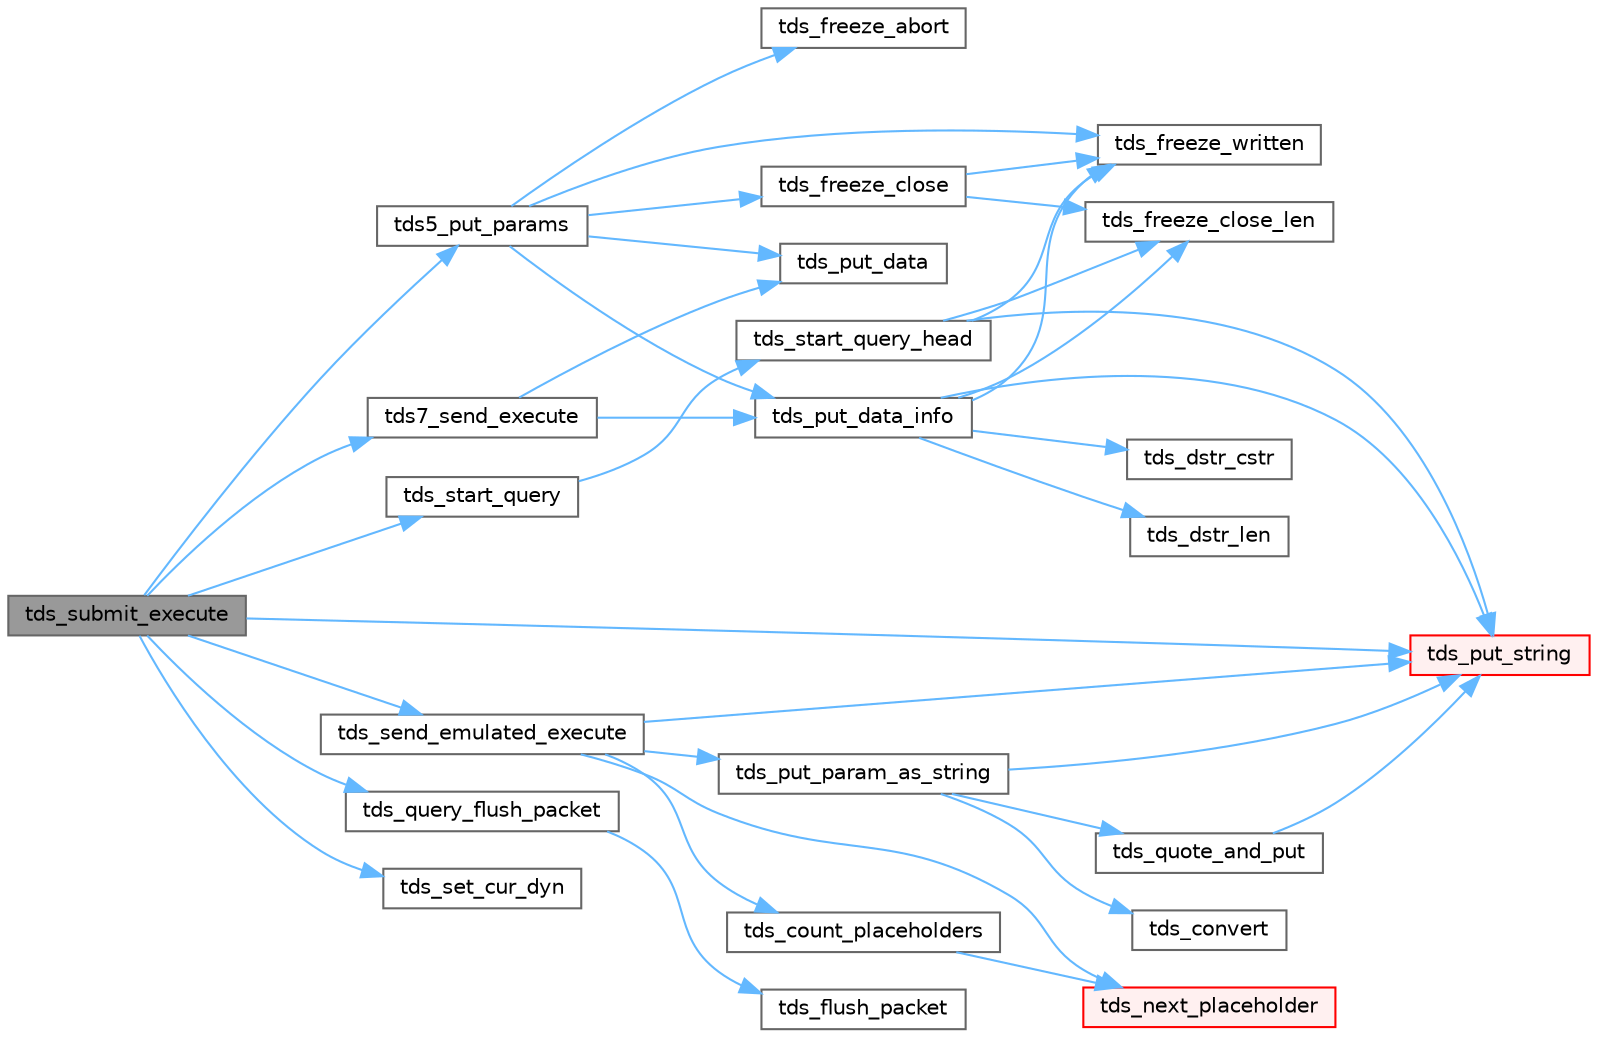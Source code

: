 digraph "tds_submit_execute"
{
 // LATEX_PDF_SIZE
  bgcolor="transparent";
  edge [fontname=Helvetica,fontsize=10,labelfontname=Helvetica,labelfontsize=10];
  node [fontname=Helvetica,fontsize=10,shape=box,height=0.2,width=0.4];
  rankdir="LR";
  Node1 [id="Node000001",label="tds_submit_execute",height=0.2,width=0.4,color="gray40", fillcolor="grey60", style="filled", fontcolor="black",tooltip="Sends a previously prepared dynamic statement to the server."];
  Node1 -> Node2 [id="edge1_Node000001_Node000002",color="steelblue1",style="solid",tooltip=" "];
  Node2 [id="Node000002",label="tds5_put_params",height=0.2,width=0.4,color="grey40", fillcolor="white", style="filled",URL="$a00578.html#ga4f1f0a4f77bc4ea1440dfdebc19a157c",tooltip="Send parameters to server."];
  Node2 -> Node3 [id="edge2_Node000002_Node000003",color="steelblue1",style="solid",tooltip=" "];
  Node3 [id="Node000003",label="tds_freeze_abort",height=0.2,width=0.4,color="grey40", fillcolor="white", style="filled",URL="$a00579.html#ga7274d9c5dc75c58bb7d1f1c29e03a73e",tooltip="Discard all data written after the freeze."];
  Node2 -> Node4 [id="edge3_Node000002_Node000004",color="steelblue1",style="solid",tooltip=" "];
  Node4 [id="Node000004",label="tds_freeze_close",height=0.2,width=0.4,color="grey40", fillcolor="white", style="filled",URL="$a00579.html#ga633f62fb8e5310abfa42c02fba9c6500",tooltip="Stop keeping data for this specific freeze."];
  Node4 -> Node5 [id="edge4_Node000004_Node000005",color="steelblue1",style="solid",tooltip=" "];
  Node5 [id="Node000005",label="tds_freeze_close_len",height=0.2,width=0.4,color="grey40", fillcolor="white", style="filled",URL="$a00579.html#ga2660b893ae2bf36fe1b63b354e748bad",tooltip="Stop keeping data for this specific freeze."];
  Node4 -> Node6 [id="edge5_Node000004_Node000006",color="steelblue1",style="solid",tooltip=" "];
  Node6 [id="Node000006",label="tds_freeze_written",height=0.2,width=0.4,color="grey40", fillcolor="white", style="filled",URL="$a00579.html#ga528cc96da09c11bc2930daae64e33e83",tooltip="Compute how many bytes has been written from freeze."];
  Node2 -> Node6 [id="edge6_Node000002_Node000006",color="steelblue1",style="solid",tooltip=" "];
  Node2 -> Node7 [id="edge7_Node000002_Node000007",color="steelblue1",style="solid",tooltip=" "];
  Node7 [id="Node000007",label="tds_put_data",height=0.2,width=0.4,color="grey40", fillcolor="white", style="filled",URL="$a00578.html#ga9fcc0a3932dcad530511395ef8a767fb",tooltip="Write data to wire."];
  Node2 -> Node8 [id="edge8_Node000002_Node000008",color="steelblue1",style="solid",tooltip=" "];
  Node8 [id="Node000008",label="tds_put_data_info",height=0.2,width=0.4,color="grey40", fillcolor="white", style="filled",URL="$a00578.html#gafd74652c4722ddce4d642cc4209449d4",tooltip="Put data information to wire."];
  Node8 -> Node9 [id="edge9_Node000008_Node000009",color="steelblue1",style="solid",tooltip=" "];
  Node9 [id="Node000009",label="tds_dstr_cstr",height=0.2,width=0.4,color="grey40", fillcolor="white", style="filled",URL="$a00581.html#gac536f0e4d77d3cff5702719362ec1766",tooltip="Returns a C version (NUL terminated string) of dstr."];
  Node8 -> Node10 [id="edge10_Node000008_Node000010",color="steelblue1",style="solid",tooltip=" "];
  Node10 [id="Node000010",label="tds_dstr_len",height=0.2,width=0.4,color="grey40", fillcolor="white", style="filled",URL="$a00581.html#ga396f139e4f886ac1b224a735138e73dd",tooltip="Returns the length of the string in bytes."];
  Node8 -> Node5 [id="edge11_Node000008_Node000005",color="steelblue1",style="solid",tooltip=" "];
  Node8 -> Node6 [id="edge12_Node000008_Node000006",color="steelblue1",style="solid",tooltip=" "];
  Node8 -> Node11 [id="edge13_Node000008_Node000011",color="steelblue1",style="solid",tooltip=" "];
  Node11 [id="Node000011",label="tds_put_string",height=0.2,width=0.4,color="red", fillcolor="#FFF0F0", style="filled",URL="$a00579.html#ga1fcaf8d488cc1390f106ce3ad0bf37b4",tooltip="Output a string to wire automatic translate string to unicode if needed."];
  Node1 -> Node20 [id="edge14_Node000001_Node000020",color="steelblue1",style="solid",tooltip=" "];
  Node20 [id="Node000020",label="tds7_send_execute",height=0.2,width=0.4,color="grey40", fillcolor="white", style="filled",URL="$a00578.html#ga9f6f25dd405f45e75420e6e084bf2d85",tooltip="Send dynamic request on TDS 7+ to be executed."];
  Node20 -> Node7 [id="edge15_Node000020_Node000007",color="steelblue1",style="solid",tooltip=" "];
  Node20 -> Node8 [id="edge16_Node000020_Node000008",color="steelblue1",style="solid",tooltip=" "];
  Node1 -> Node11 [id="edge17_Node000001_Node000011",color="steelblue1",style="solid",tooltip=" "];
  Node1 -> Node21 [id="edge18_Node000001_Node000021",color="steelblue1",style="solid",tooltip=" "];
  Node21 [id="Node000021",label="tds_query_flush_packet",height=0.2,width=0.4,color="grey40", fillcolor="white", style="filled",URL="$a00578.html#gada27f4cfce925240ad33b71b63ca692d",tooltip="Flush query packet."];
  Node21 -> Node22 [id="edge19_Node000021_Node000022",color="steelblue1",style="solid",tooltip=" "];
  Node22 [id="Node000022",label="tds_flush_packet",height=0.2,width=0.4,color="grey40", fillcolor="white", style="filled",URL="$a00579.html#ga5feb53554e8917a81bbbc332163a61fb",tooltip="Flush packet to server."];
  Node1 -> Node23 [id="edge20_Node000001_Node000023",color="steelblue1",style="solid",tooltip=" "];
  Node23 [id="Node000023",label="tds_send_emulated_execute",height=0.2,width=0.4,color="grey40", fillcolor="white", style="filled",URL="$a00578.html#ga02c6ce3ff96369603a6ee4efee64caae",tooltip="Emulate prepared execute traslating to a normal language."];
  Node23 -> Node24 [id="edge21_Node000023_Node000024",color="steelblue1",style="solid",tooltip=" "];
  Node24 [id="Node000024",label="tds_count_placeholders",height=0.2,width=0.4,color="grey40", fillcolor="white", style="filled",URL="$a00578.html#gaaa7b4d37bf796019e72f25c6e7fe7bea",tooltip="Count the number of placeholders ('?') in a query."];
  Node24 -> Node25 [id="edge22_Node000024_Node000025",color="steelblue1",style="solid",tooltip=" "];
  Node25 [id="Node000025",label="tds_next_placeholder",height=0.2,width=0.4,color="red", fillcolor="#FFF0F0", style="filled",URL="$a00578.html#ga8f3b00c34af2484eccb169e60a37dc36",tooltip="Get position of next placeholder."];
  Node23 -> Node25 [id="edge23_Node000023_Node000025",color="steelblue1",style="solid",tooltip=" "];
  Node23 -> Node28 [id="edge24_Node000023_Node000028",color="steelblue1",style="solid",tooltip=" "];
  Node28 [id="Node000028",label="tds_put_param_as_string",height=0.2,width=0.4,color="grey40", fillcolor="white", style="filled",URL="$a00578.html#ga0e2e7230c425e925402d7856ff5b4b18",tooltip="Send a parameter to server."];
  Node28 -> Node29 [id="edge25_Node000028_Node000029",color="steelblue1",style="solid",tooltip=" "];
  Node29 [id="Node000029",label="tds_convert",height=0.2,width=0.4,color="grey40", fillcolor="white", style="filled",URL="$a00575.html#gad83c146aa5ba3f1515557d6b5248494a",tooltip="tds_convert convert a type to another."];
  Node28 -> Node11 [id="edge26_Node000028_Node000011",color="steelblue1",style="solid",tooltip=" "];
  Node28 -> Node30 [id="edge27_Node000028_Node000030",color="steelblue1",style="solid",tooltip=" "];
  Node30 [id="Node000030",label="tds_quote_and_put",height=0.2,width=0.4,color="grey40", fillcolor="white", style="filled",URL="$a00578.html#ga26b26296d060dca75f6a43e9ac41e58d",tooltip="Send a string to server while quoting it."];
  Node30 -> Node11 [id="edge28_Node000030_Node000011",color="steelblue1",style="solid",tooltip=" "];
  Node23 -> Node11 [id="edge29_Node000023_Node000011",color="steelblue1",style="solid",tooltip=" "];
  Node1 -> Node31 [id="edge30_Node000001_Node000031",color="steelblue1",style="solid",tooltip=" "];
  Node31 [id="Node000031",label="tds_set_cur_dyn",height=0.2,width=0.4,color="grey40", fillcolor="white", style="filled",URL="$a00578.html#gae8b7db85af16701fc0604eb117cbd4e4",tooltip="Set current dynamic."];
  Node1 -> Node32 [id="edge31_Node000001_Node000032",color="steelblue1",style="solid",tooltip=" "];
  Node32 [id="Node000032",label="tds_start_query",height=0.2,width=0.4,color="grey40", fillcolor="white", style="filled",URL="$a00578.html#ga0da385231bfa3dc49377e1fb2bea2c07",tooltip="Start query packet of a given type."];
  Node32 -> Node33 [id="edge32_Node000032_Node000033",color="steelblue1",style="solid",tooltip=" "];
  Node33 [id="Node000033",label="tds_start_query_head",height=0.2,width=0.4,color="grey40", fillcolor="white", style="filled",URL="$a00578.html#ga9ad2e6defce530a8778791cce0166ccd",tooltip="Start query packet of a given type."];
  Node33 -> Node5 [id="edge33_Node000033_Node000005",color="steelblue1",style="solid",tooltip=" "];
  Node33 -> Node6 [id="edge34_Node000033_Node000006",color="steelblue1",style="solid",tooltip=" "];
  Node33 -> Node11 [id="edge35_Node000033_Node000011",color="steelblue1",style="solid",tooltip=" "];
}
